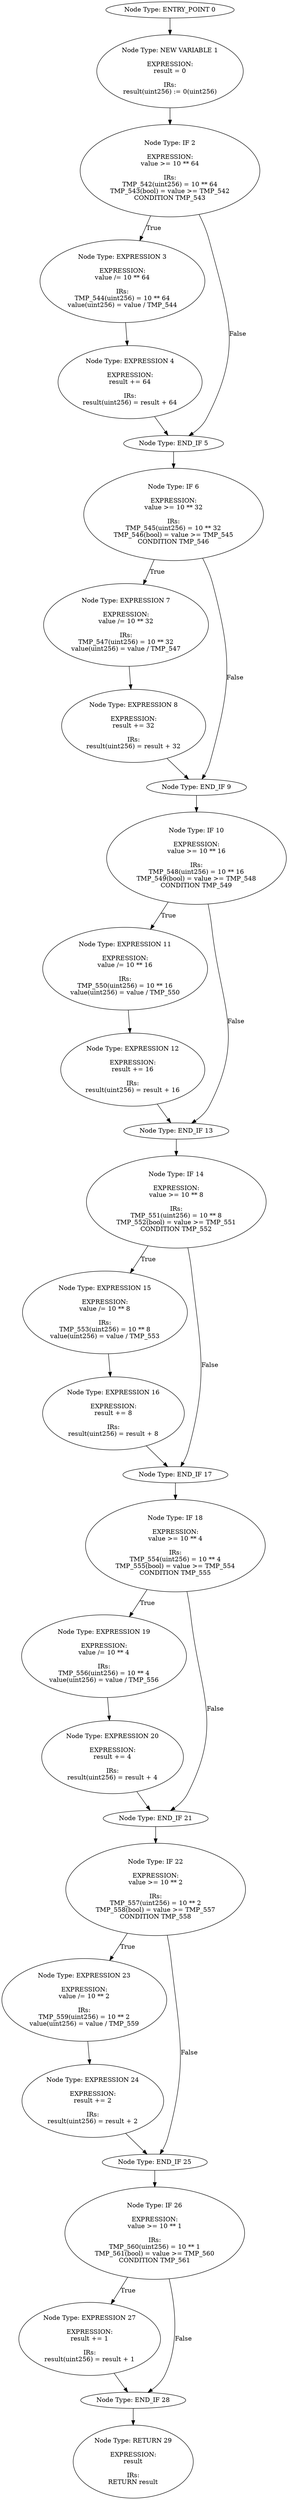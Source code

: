 digraph{
0[label="Node Type: ENTRY_POINT 0
"];
0->1;
1[label="Node Type: NEW VARIABLE 1

EXPRESSION:
result = 0

IRs:
result(uint256) := 0(uint256)"];
1->2;
2[label="Node Type: IF 2

EXPRESSION:
value >= 10 ** 64

IRs:
TMP_542(uint256) = 10 ** 64
TMP_543(bool) = value >= TMP_542
CONDITION TMP_543"];
2->3[label="True"];
2->5[label="False"];
3[label="Node Type: EXPRESSION 3

EXPRESSION:
value /= 10 ** 64

IRs:
TMP_544(uint256) = 10 ** 64
value(uint256) = value / TMP_544"];
3->4;
4[label="Node Type: EXPRESSION 4

EXPRESSION:
result += 64

IRs:
result(uint256) = result + 64"];
4->5;
5[label="Node Type: END_IF 5
"];
5->6;
6[label="Node Type: IF 6

EXPRESSION:
value >= 10 ** 32

IRs:
TMP_545(uint256) = 10 ** 32
TMP_546(bool) = value >= TMP_545
CONDITION TMP_546"];
6->7[label="True"];
6->9[label="False"];
7[label="Node Type: EXPRESSION 7

EXPRESSION:
value /= 10 ** 32

IRs:
TMP_547(uint256) = 10 ** 32
value(uint256) = value / TMP_547"];
7->8;
8[label="Node Type: EXPRESSION 8

EXPRESSION:
result += 32

IRs:
result(uint256) = result + 32"];
8->9;
9[label="Node Type: END_IF 9
"];
9->10;
10[label="Node Type: IF 10

EXPRESSION:
value >= 10 ** 16

IRs:
TMP_548(uint256) = 10 ** 16
TMP_549(bool) = value >= TMP_548
CONDITION TMP_549"];
10->11[label="True"];
10->13[label="False"];
11[label="Node Type: EXPRESSION 11

EXPRESSION:
value /= 10 ** 16

IRs:
TMP_550(uint256) = 10 ** 16
value(uint256) = value / TMP_550"];
11->12;
12[label="Node Type: EXPRESSION 12

EXPRESSION:
result += 16

IRs:
result(uint256) = result + 16"];
12->13;
13[label="Node Type: END_IF 13
"];
13->14;
14[label="Node Type: IF 14

EXPRESSION:
value >= 10 ** 8

IRs:
TMP_551(uint256) = 10 ** 8
TMP_552(bool) = value >= TMP_551
CONDITION TMP_552"];
14->15[label="True"];
14->17[label="False"];
15[label="Node Type: EXPRESSION 15

EXPRESSION:
value /= 10 ** 8

IRs:
TMP_553(uint256) = 10 ** 8
value(uint256) = value / TMP_553"];
15->16;
16[label="Node Type: EXPRESSION 16

EXPRESSION:
result += 8

IRs:
result(uint256) = result + 8"];
16->17;
17[label="Node Type: END_IF 17
"];
17->18;
18[label="Node Type: IF 18

EXPRESSION:
value >= 10 ** 4

IRs:
TMP_554(uint256) = 10 ** 4
TMP_555(bool) = value >= TMP_554
CONDITION TMP_555"];
18->19[label="True"];
18->21[label="False"];
19[label="Node Type: EXPRESSION 19

EXPRESSION:
value /= 10 ** 4

IRs:
TMP_556(uint256) = 10 ** 4
value(uint256) = value / TMP_556"];
19->20;
20[label="Node Type: EXPRESSION 20

EXPRESSION:
result += 4

IRs:
result(uint256) = result + 4"];
20->21;
21[label="Node Type: END_IF 21
"];
21->22;
22[label="Node Type: IF 22

EXPRESSION:
value >= 10 ** 2

IRs:
TMP_557(uint256) = 10 ** 2
TMP_558(bool) = value >= TMP_557
CONDITION TMP_558"];
22->23[label="True"];
22->25[label="False"];
23[label="Node Type: EXPRESSION 23

EXPRESSION:
value /= 10 ** 2

IRs:
TMP_559(uint256) = 10 ** 2
value(uint256) = value / TMP_559"];
23->24;
24[label="Node Type: EXPRESSION 24

EXPRESSION:
result += 2

IRs:
result(uint256) = result + 2"];
24->25;
25[label="Node Type: END_IF 25
"];
25->26;
26[label="Node Type: IF 26

EXPRESSION:
value >= 10 ** 1

IRs:
TMP_560(uint256) = 10 ** 1
TMP_561(bool) = value >= TMP_560
CONDITION TMP_561"];
26->27[label="True"];
26->28[label="False"];
27[label="Node Type: EXPRESSION 27

EXPRESSION:
result += 1

IRs:
result(uint256) = result + 1"];
27->28;
28[label="Node Type: END_IF 28
"];
28->29;
29[label="Node Type: RETURN 29

EXPRESSION:
result

IRs:
RETURN result"];
}

